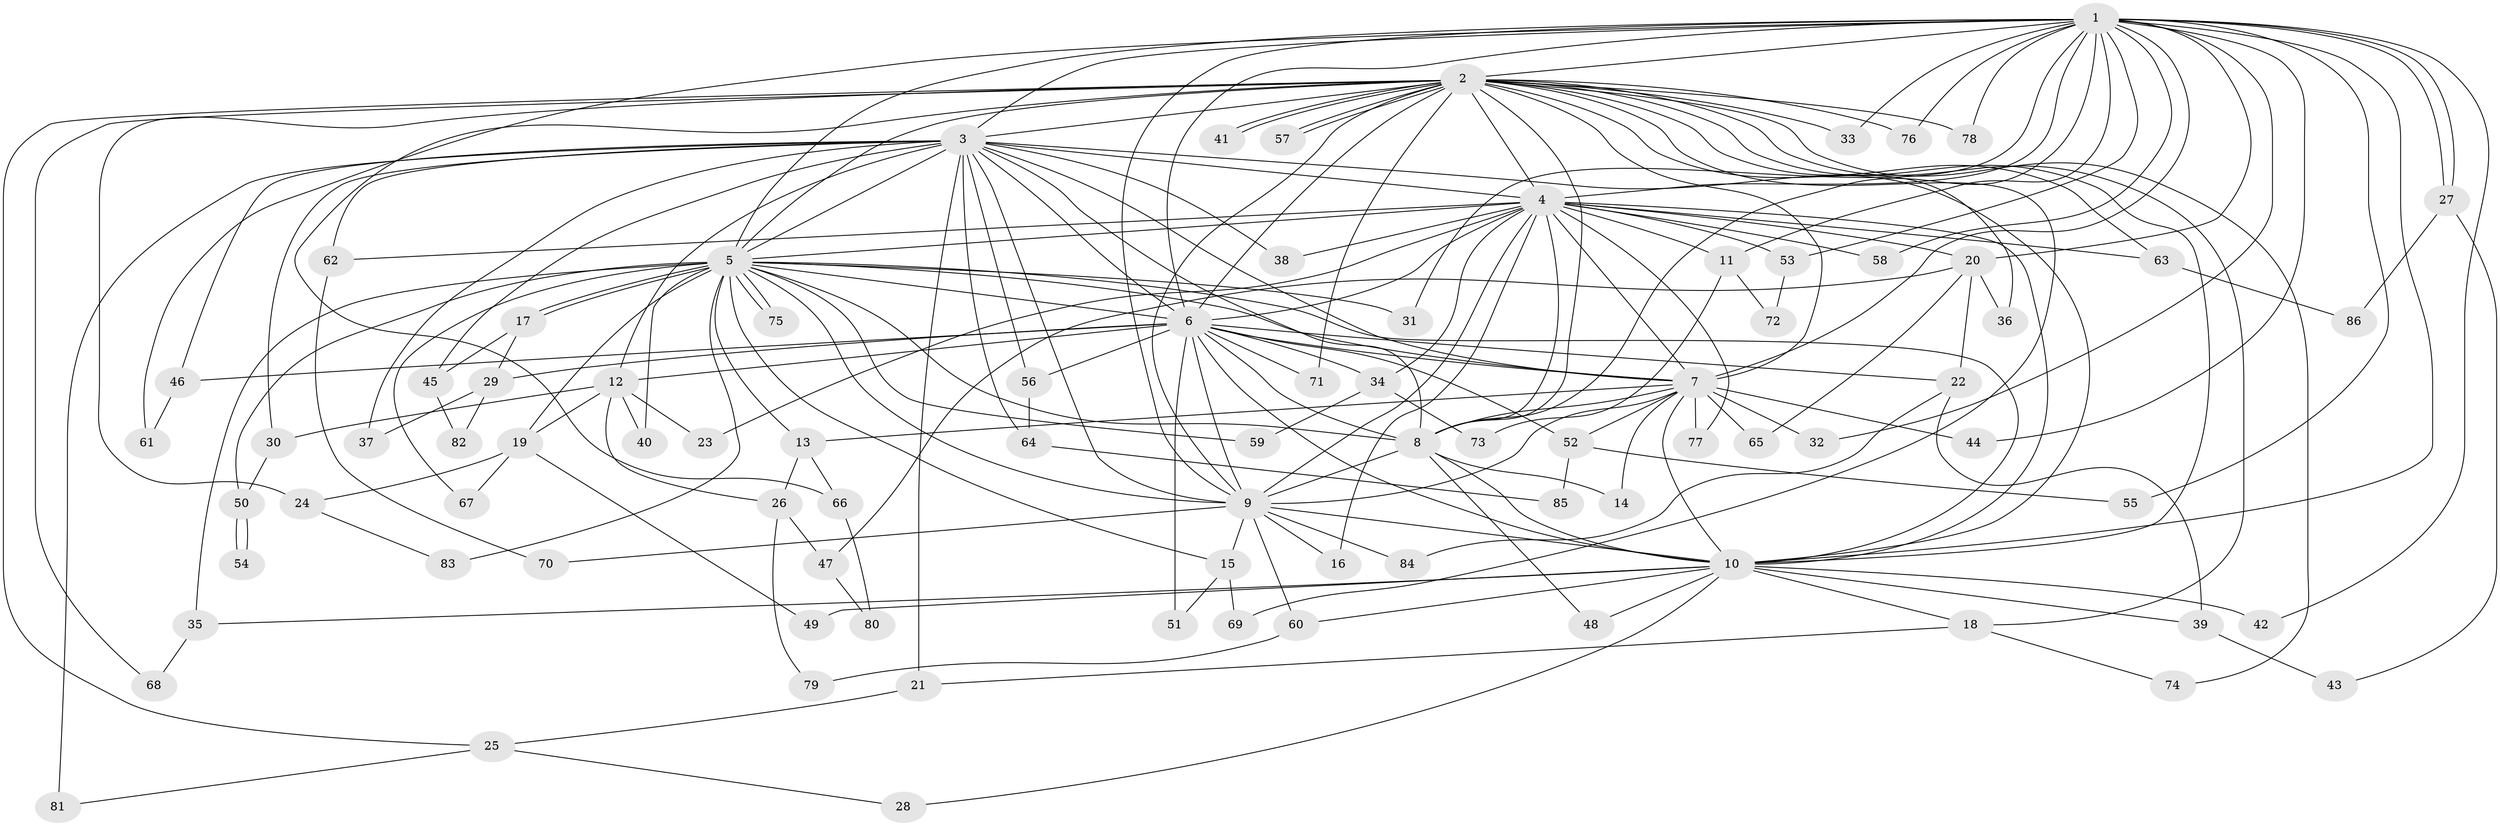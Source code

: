 // coarse degree distribution, {14: 0.023255813953488372, 23: 0.023255813953488372, 2: 0.46511627906976744, 6: 0.046511627906976744, 1: 0.20930232558139536, 3: 0.13953488372093023, 9: 0.023255813953488372, 4: 0.023255813953488372, 18: 0.023255813953488372, 5: 0.023255813953488372}
// Generated by graph-tools (version 1.1) at 2025/02/03/05/25 17:02:38]
// undirected, 86 vertices, 197 edges
graph export_dot {
graph [start="1"]
  node [color=gray90,style=filled];
  1;
  2;
  3;
  4;
  5;
  6;
  7;
  8;
  9;
  10;
  11;
  12;
  13;
  14;
  15;
  16;
  17;
  18;
  19;
  20;
  21;
  22;
  23;
  24;
  25;
  26;
  27;
  28;
  29;
  30;
  31;
  32;
  33;
  34;
  35;
  36;
  37;
  38;
  39;
  40;
  41;
  42;
  43;
  44;
  45;
  46;
  47;
  48;
  49;
  50;
  51;
  52;
  53;
  54;
  55;
  56;
  57;
  58;
  59;
  60;
  61;
  62;
  63;
  64;
  65;
  66;
  67;
  68;
  69;
  70;
  71;
  72;
  73;
  74;
  75;
  76;
  77;
  78;
  79;
  80;
  81;
  82;
  83;
  84;
  85;
  86;
  1 -- 2;
  1 -- 3;
  1 -- 4;
  1 -- 5;
  1 -- 6;
  1 -- 7;
  1 -- 8;
  1 -- 9;
  1 -- 10;
  1 -- 11;
  1 -- 20;
  1 -- 27;
  1 -- 27;
  1 -- 31;
  1 -- 32;
  1 -- 33;
  1 -- 42;
  1 -- 44;
  1 -- 53;
  1 -- 55;
  1 -- 58;
  1 -- 61;
  1 -- 76;
  1 -- 78;
  2 -- 3;
  2 -- 4;
  2 -- 5;
  2 -- 6;
  2 -- 7;
  2 -- 8;
  2 -- 9;
  2 -- 10;
  2 -- 18;
  2 -- 24;
  2 -- 25;
  2 -- 33;
  2 -- 36;
  2 -- 41;
  2 -- 41;
  2 -- 57;
  2 -- 57;
  2 -- 63;
  2 -- 66;
  2 -- 68;
  2 -- 69;
  2 -- 71;
  2 -- 74;
  2 -- 76;
  2 -- 78;
  3 -- 4;
  3 -- 5;
  3 -- 6;
  3 -- 7;
  3 -- 8;
  3 -- 9;
  3 -- 10;
  3 -- 12;
  3 -- 21;
  3 -- 30;
  3 -- 37;
  3 -- 38;
  3 -- 45;
  3 -- 46;
  3 -- 56;
  3 -- 62;
  3 -- 64;
  3 -- 81;
  4 -- 5;
  4 -- 6;
  4 -- 7;
  4 -- 8;
  4 -- 9;
  4 -- 10;
  4 -- 11;
  4 -- 16;
  4 -- 20;
  4 -- 23;
  4 -- 34;
  4 -- 38;
  4 -- 53;
  4 -- 58;
  4 -- 62;
  4 -- 63;
  4 -- 77;
  5 -- 6;
  5 -- 7;
  5 -- 8;
  5 -- 9;
  5 -- 10;
  5 -- 13;
  5 -- 15;
  5 -- 17;
  5 -- 17;
  5 -- 19;
  5 -- 31;
  5 -- 35;
  5 -- 40;
  5 -- 50;
  5 -- 59;
  5 -- 67;
  5 -- 75;
  5 -- 75;
  5 -- 83;
  6 -- 7;
  6 -- 8;
  6 -- 9;
  6 -- 10;
  6 -- 12;
  6 -- 22;
  6 -- 29;
  6 -- 34;
  6 -- 46;
  6 -- 51;
  6 -- 52;
  6 -- 56;
  6 -- 71;
  7 -- 8;
  7 -- 9;
  7 -- 10;
  7 -- 13;
  7 -- 14;
  7 -- 32;
  7 -- 44;
  7 -- 52;
  7 -- 65;
  7 -- 77;
  8 -- 9;
  8 -- 10;
  8 -- 14;
  8 -- 48;
  9 -- 10;
  9 -- 15;
  9 -- 16;
  9 -- 60;
  9 -- 70;
  9 -- 84;
  10 -- 18;
  10 -- 28;
  10 -- 35;
  10 -- 39;
  10 -- 42;
  10 -- 48;
  10 -- 49;
  10 -- 60;
  11 -- 72;
  11 -- 73;
  12 -- 19;
  12 -- 23;
  12 -- 26;
  12 -- 30;
  12 -- 40;
  13 -- 26;
  13 -- 66;
  15 -- 51;
  15 -- 69;
  17 -- 29;
  17 -- 45;
  18 -- 21;
  18 -- 74;
  19 -- 24;
  19 -- 49;
  19 -- 67;
  20 -- 22;
  20 -- 36;
  20 -- 47;
  20 -- 65;
  21 -- 25;
  22 -- 39;
  22 -- 84;
  24 -- 83;
  25 -- 28;
  25 -- 81;
  26 -- 47;
  26 -- 79;
  27 -- 43;
  27 -- 86;
  29 -- 37;
  29 -- 82;
  30 -- 50;
  34 -- 59;
  34 -- 73;
  35 -- 68;
  39 -- 43;
  45 -- 82;
  46 -- 61;
  47 -- 80;
  50 -- 54;
  50 -- 54;
  52 -- 55;
  52 -- 85;
  53 -- 72;
  56 -- 64;
  60 -- 79;
  62 -- 70;
  63 -- 86;
  64 -- 85;
  66 -- 80;
}
